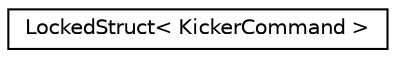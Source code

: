 digraph "Graphical Class Hierarchy"
{
  edge [fontname="Helvetica",fontsize="10",labelfontname="Helvetica",labelfontsize="10"];
  node [fontname="Helvetica",fontsize="10",shape=record];
  rankdir="LR";
  Node0 [label="LockedStruct\< KickerCommand \>",height=0.2,width=0.4,color="black", fillcolor="white", style="filled",URL="$struct_locked_struct.html"];
}
